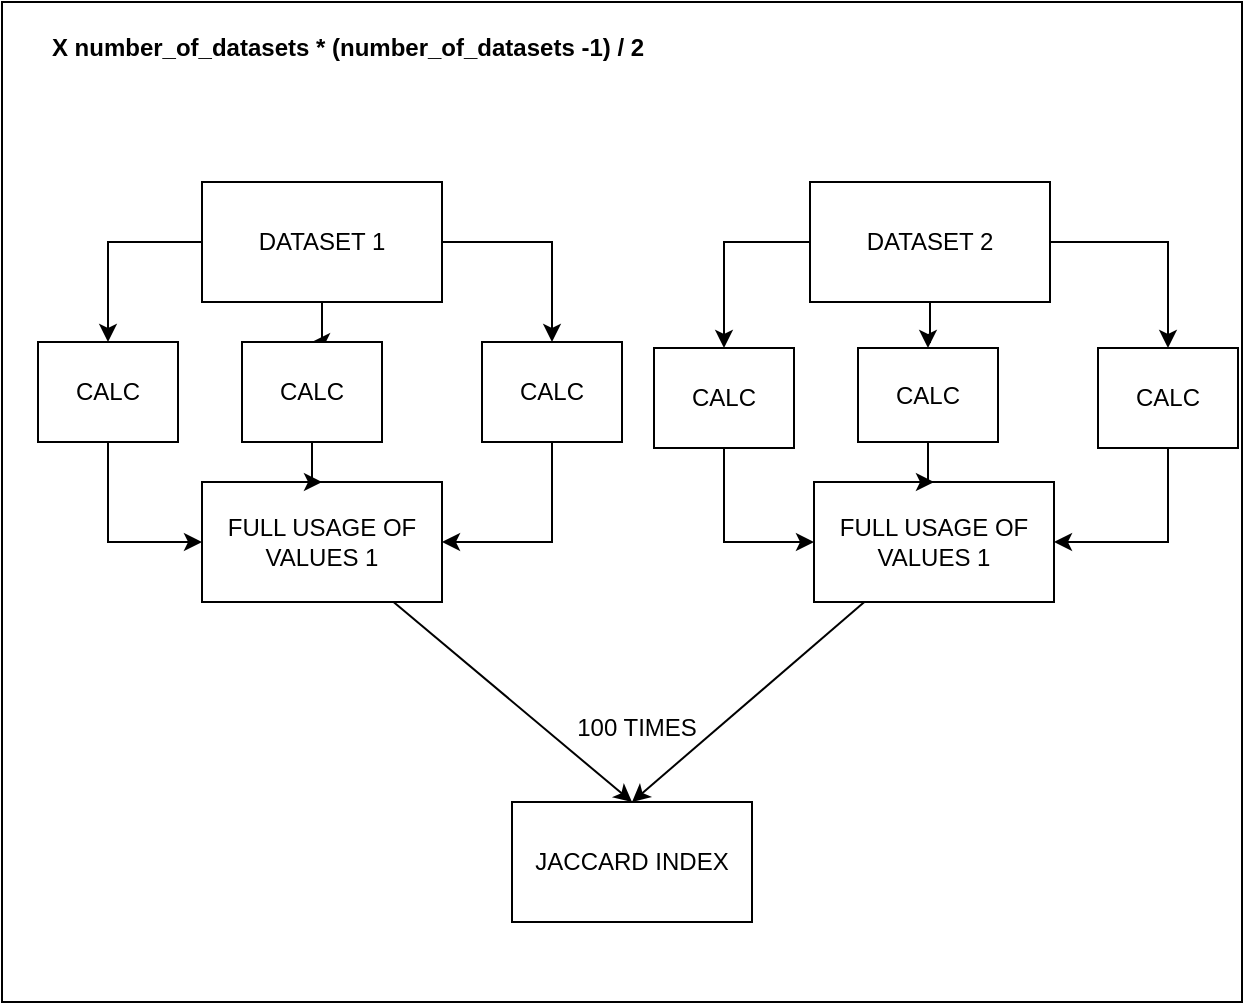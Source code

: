 <mxfile version="21.3.4" type="github">
  <diagram name="Page-1" id="_Yx7EaNyHoncJA6XGd1r">
    <mxGraphModel dx="1050" dy="549" grid="1" gridSize="10" guides="1" tooltips="1" connect="1" arrows="1" fold="1" page="1" pageScale="1" pageWidth="850" pageHeight="1100" math="0" shadow="0">
      <root>
        <mxCell id="0" />
        <mxCell id="1" parent="0" />
        <mxCell id="ct6HcofJqHDrrLQW4kxx-17" value="" style="rounded=0;whiteSpace=wrap;html=1;" vertex="1" parent="1">
          <mxGeometry x="50" y="30" width="620" height="500" as="geometry" />
        </mxCell>
        <mxCell id="ct6HcofJqHDrrLQW4kxx-22" style="edgeStyle=orthogonalEdgeStyle;rounded=0;orthogonalLoop=1;jettySize=auto;html=1;entryX=0.5;entryY=0;entryDx=0;entryDy=0;" edge="1" parent="1" source="ct6HcofJqHDrrLQW4kxx-3" target="ct6HcofJqHDrrLQW4kxx-21">
          <mxGeometry relative="1" as="geometry" />
        </mxCell>
        <mxCell id="ct6HcofJqHDrrLQW4kxx-23" style="edgeStyle=orthogonalEdgeStyle;rounded=0;orthogonalLoop=1;jettySize=auto;html=1;entryX=0.5;entryY=0;entryDx=0;entryDy=0;" edge="1" parent="1" source="ct6HcofJqHDrrLQW4kxx-3" target="ct6HcofJqHDrrLQW4kxx-19">
          <mxGeometry relative="1" as="geometry" />
        </mxCell>
        <mxCell id="ct6HcofJqHDrrLQW4kxx-24" style="edgeStyle=orthogonalEdgeStyle;rounded=0;orthogonalLoop=1;jettySize=auto;html=1;entryX=0.5;entryY=0;entryDx=0;entryDy=0;" edge="1" parent="1" source="ct6HcofJqHDrrLQW4kxx-3" target="ct6HcofJqHDrrLQW4kxx-20">
          <mxGeometry relative="1" as="geometry" />
        </mxCell>
        <mxCell id="ct6HcofJqHDrrLQW4kxx-3" value="DATASET 1" style="rounded=0;whiteSpace=wrap;html=1;" vertex="1" parent="1">
          <mxGeometry x="150" y="120" width="120" height="60" as="geometry" />
        </mxCell>
        <mxCell id="ct6HcofJqHDrrLQW4kxx-14" style="rounded=0;orthogonalLoop=1;jettySize=auto;html=1;entryX=0.5;entryY=0;entryDx=0;entryDy=0;" edge="1" parent="1" source="ct6HcofJqHDrrLQW4kxx-4" target="ct6HcofJqHDrrLQW4kxx-7">
          <mxGeometry relative="1" as="geometry" />
        </mxCell>
        <mxCell id="ct6HcofJqHDrrLQW4kxx-4" value="FULL USAGE OF VALUES 1" style="rounded=0;whiteSpace=wrap;html=1;" vertex="1" parent="1">
          <mxGeometry x="150" y="270" width="120" height="60" as="geometry" />
        </mxCell>
        <mxCell id="ct6HcofJqHDrrLQW4kxx-31" style="edgeStyle=orthogonalEdgeStyle;rounded=0;orthogonalLoop=1;jettySize=auto;html=1;entryX=0.5;entryY=0;entryDx=0;entryDy=0;" edge="1" parent="1" source="ct6HcofJqHDrrLQW4kxx-5" target="ct6HcofJqHDrrLQW4kxx-28">
          <mxGeometry relative="1" as="geometry" />
        </mxCell>
        <mxCell id="ct6HcofJqHDrrLQW4kxx-32" value="" style="edgeStyle=orthogonalEdgeStyle;rounded=0;orthogonalLoop=1;jettySize=auto;html=1;" edge="1" parent="1" source="ct6HcofJqHDrrLQW4kxx-5" target="ct6HcofJqHDrrLQW4kxx-30">
          <mxGeometry relative="1" as="geometry" />
        </mxCell>
        <mxCell id="ct6HcofJqHDrrLQW4kxx-33" style="edgeStyle=orthogonalEdgeStyle;rounded=0;orthogonalLoop=1;jettySize=auto;html=1;entryX=0.5;entryY=0;entryDx=0;entryDy=0;" edge="1" parent="1" source="ct6HcofJqHDrrLQW4kxx-5" target="ct6HcofJqHDrrLQW4kxx-29">
          <mxGeometry relative="1" as="geometry" />
        </mxCell>
        <mxCell id="ct6HcofJqHDrrLQW4kxx-5" value="DATASET 2" style="rounded=0;whiteSpace=wrap;html=1;" vertex="1" parent="1">
          <mxGeometry x="454" y="120" width="120" height="60" as="geometry" />
        </mxCell>
        <mxCell id="ct6HcofJqHDrrLQW4kxx-15" style="rounded=0;orthogonalLoop=1;jettySize=auto;html=1;entryX=0.5;entryY=0;entryDx=0;entryDy=0;" edge="1" parent="1" source="ct6HcofJqHDrrLQW4kxx-6" target="ct6HcofJqHDrrLQW4kxx-7">
          <mxGeometry relative="1" as="geometry" />
        </mxCell>
        <mxCell id="ct6HcofJqHDrrLQW4kxx-6" value="FULL USAGE OF VALUES 1" style="rounded=0;whiteSpace=wrap;html=1;" vertex="1" parent="1">
          <mxGeometry x="456" y="270" width="120" height="60" as="geometry" />
        </mxCell>
        <mxCell id="ct6HcofJqHDrrLQW4kxx-7" value="JACCARD INDEX" style="rounded=0;whiteSpace=wrap;html=1;" vertex="1" parent="1">
          <mxGeometry x="305" y="430" width="120" height="60" as="geometry" />
        </mxCell>
        <mxCell id="ct6HcofJqHDrrLQW4kxx-16" value="100 TIMES" style="text;html=1;align=center;verticalAlign=middle;resizable=0;points=[];autosize=1;strokeColor=none;fillColor=none;" vertex="1" parent="1">
          <mxGeometry x="327" y="378" width="80" height="30" as="geometry" />
        </mxCell>
        <mxCell id="ct6HcofJqHDrrLQW4kxx-18" value="X number_of_datasets * (number_of_datasets -1) / 2" style="text;html=1;strokeColor=none;fillColor=none;align=center;verticalAlign=middle;whiteSpace=wrap;rounded=0;fontStyle=1" vertex="1" parent="1">
          <mxGeometry x="68" y="43" width="310" height="20" as="geometry" />
        </mxCell>
        <mxCell id="ct6HcofJqHDrrLQW4kxx-27" style="edgeStyle=orthogonalEdgeStyle;rounded=0;orthogonalLoop=1;jettySize=auto;html=1;entryX=0;entryY=0.5;entryDx=0;entryDy=0;exitX=0.5;exitY=1;exitDx=0;exitDy=0;" edge="1" parent="1" source="ct6HcofJqHDrrLQW4kxx-19" target="ct6HcofJqHDrrLQW4kxx-4">
          <mxGeometry relative="1" as="geometry" />
        </mxCell>
        <mxCell id="ct6HcofJqHDrrLQW4kxx-19" value="CALC" style="rounded=0;whiteSpace=wrap;html=1;" vertex="1" parent="1">
          <mxGeometry x="68" y="200" width="70" height="50" as="geometry" />
        </mxCell>
        <mxCell id="ct6HcofJqHDrrLQW4kxx-26" style="edgeStyle=orthogonalEdgeStyle;rounded=0;orthogonalLoop=1;jettySize=auto;html=1;entryX=1;entryY=0.5;entryDx=0;entryDy=0;exitX=0.5;exitY=1;exitDx=0;exitDy=0;" edge="1" parent="1" source="ct6HcofJqHDrrLQW4kxx-20" target="ct6HcofJqHDrrLQW4kxx-4">
          <mxGeometry relative="1" as="geometry" />
        </mxCell>
        <mxCell id="ct6HcofJqHDrrLQW4kxx-20" value="CALC" style="rounded=0;whiteSpace=wrap;html=1;" vertex="1" parent="1">
          <mxGeometry x="290" y="200" width="70" height="50" as="geometry" />
        </mxCell>
        <mxCell id="ct6HcofJqHDrrLQW4kxx-25" value="" style="edgeStyle=orthogonalEdgeStyle;rounded=0;orthogonalLoop=1;jettySize=auto;html=1;" edge="1" parent="1" source="ct6HcofJqHDrrLQW4kxx-21" target="ct6HcofJqHDrrLQW4kxx-4">
          <mxGeometry relative="1" as="geometry" />
        </mxCell>
        <mxCell id="ct6HcofJqHDrrLQW4kxx-21" value="CALC" style="rounded=0;whiteSpace=wrap;html=1;" vertex="1" parent="1">
          <mxGeometry x="170" y="200" width="70" height="50" as="geometry" />
        </mxCell>
        <mxCell id="ct6HcofJqHDrrLQW4kxx-36" style="edgeStyle=orthogonalEdgeStyle;rounded=0;orthogonalLoop=1;jettySize=auto;html=1;entryX=0;entryY=0.5;entryDx=0;entryDy=0;exitX=0.5;exitY=1;exitDx=0;exitDy=0;" edge="1" parent="1" source="ct6HcofJqHDrrLQW4kxx-28" target="ct6HcofJqHDrrLQW4kxx-6">
          <mxGeometry relative="1" as="geometry" />
        </mxCell>
        <mxCell id="ct6HcofJqHDrrLQW4kxx-28" value="CALC" style="rounded=0;whiteSpace=wrap;html=1;" vertex="1" parent="1">
          <mxGeometry x="376" y="203" width="70" height="50" as="geometry" />
        </mxCell>
        <mxCell id="ct6HcofJqHDrrLQW4kxx-35" style="edgeStyle=orthogonalEdgeStyle;rounded=0;orthogonalLoop=1;jettySize=auto;html=1;entryX=1;entryY=0.5;entryDx=0;entryDy=0;exitX=0.5;exitY=1;exitDx=0;exitDy=0;" edge="1" parent="1" source="ct6HcofJqHDrrLQW4kxx-29" target="ct6HcofJqHDrrLQW4kxx-6">
          <mxGeometry relative="1" as="geometry" />
        </mxCell>
        <mxCell id="ct6HcofJqHDrrLQW4kxx-29" value="CALC" style="rounded=0;whiteSpace=wrap;html=1;" vertex="1" parent="1">
          <mxGeometry x="598" y="203" width="70" height="50" as="geometry" />
        </mxCell>
        <mxCell id="ct6HcofJqHDrrLQW4kxx-34" value="" style="edgeStyle=orthogonalEdgeStyle;rounded=0;orthogonalLoop=1;jettySize=auto;html=1;" edge="1" parent="1" source="ct6HcofJqHDrrLQW4kxx-30" target="ct6HcofJqHDrrLQW4kxx-6">
          <mxGeometry relative="1" as="geometry" />
        </mxCell>
        <mxCell id="ct6HcofJqHDrrLQW4kxx-30" value="CALC" style="rounded=0;whiteSpace=wrap;html=1;" vertex="1" parent="1">
          <mxGeometry x="478" y="203" width="70" height="47" as="geometry" />
        </mxCell>
      </root>
    </mxGraphModel>
  </diagram>
</mxfile>
